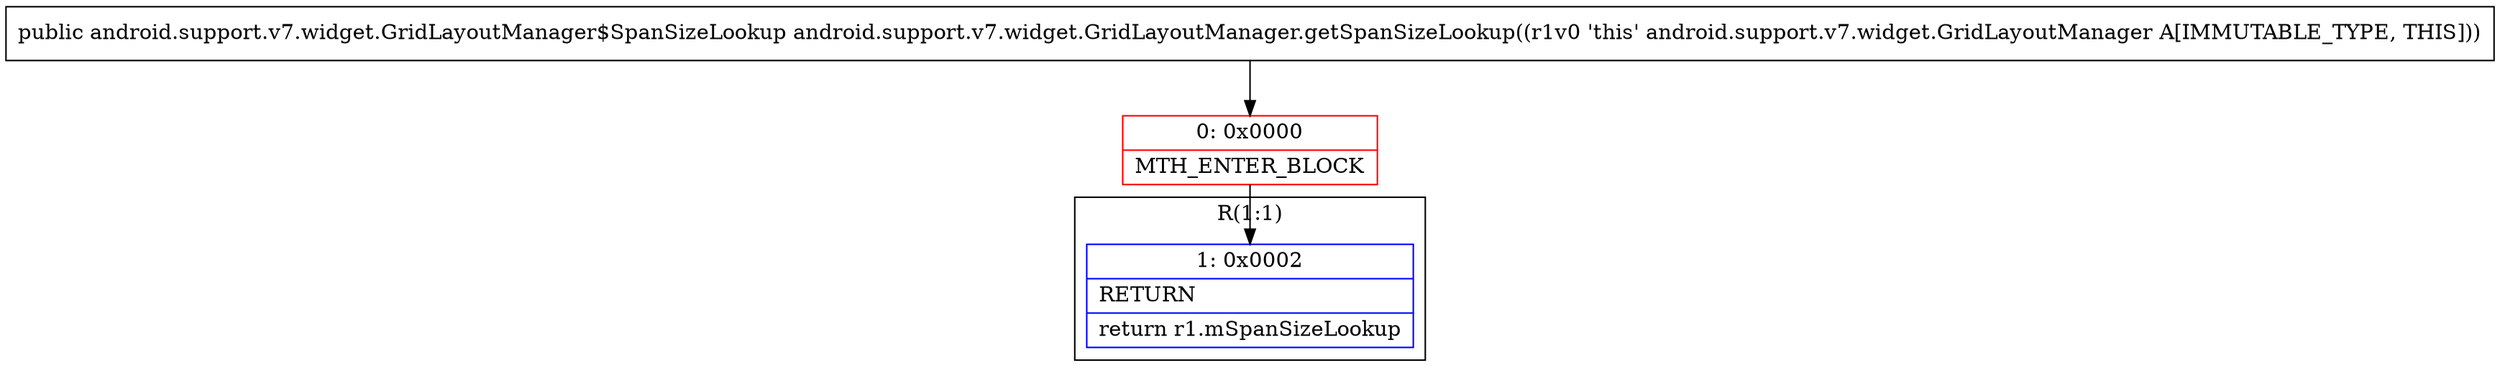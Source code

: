 digraph "CFG forandroid.support.v7.widget.GridLayoutManager.getSpanSizeLookup()Landroid\/support\/v7\/widget\/GridLayoutManager$SpanSizeLookup;" {
subgraph cluster_Region_574558949 {
label = "R(1:1)";
node [shape=record,color=blue];
Node_1 [shape=record,label="{1\:\ 0x0002|RETURN\l|return r1.mSpanSizeLookup\l}"];
}
Node_0 [shape=record,color=red,label="{0\:\ 0x0000|MTH_ENTER_BLOCK\l}"];
MethodNode[shape=record,label="{public android.support.v7.widget.GridLayoutManager$SpanSizeLookup android.support.v7.widget.GridLayoutManager.getSpanSizeLookup((r1v0 'this' android.support.v7.widget.GridLayoutManager A[IMMUTABLE_TYPE, THIS])) }"];
MethodNode -> Node_0;
Node_0 -> Node_1;
}

